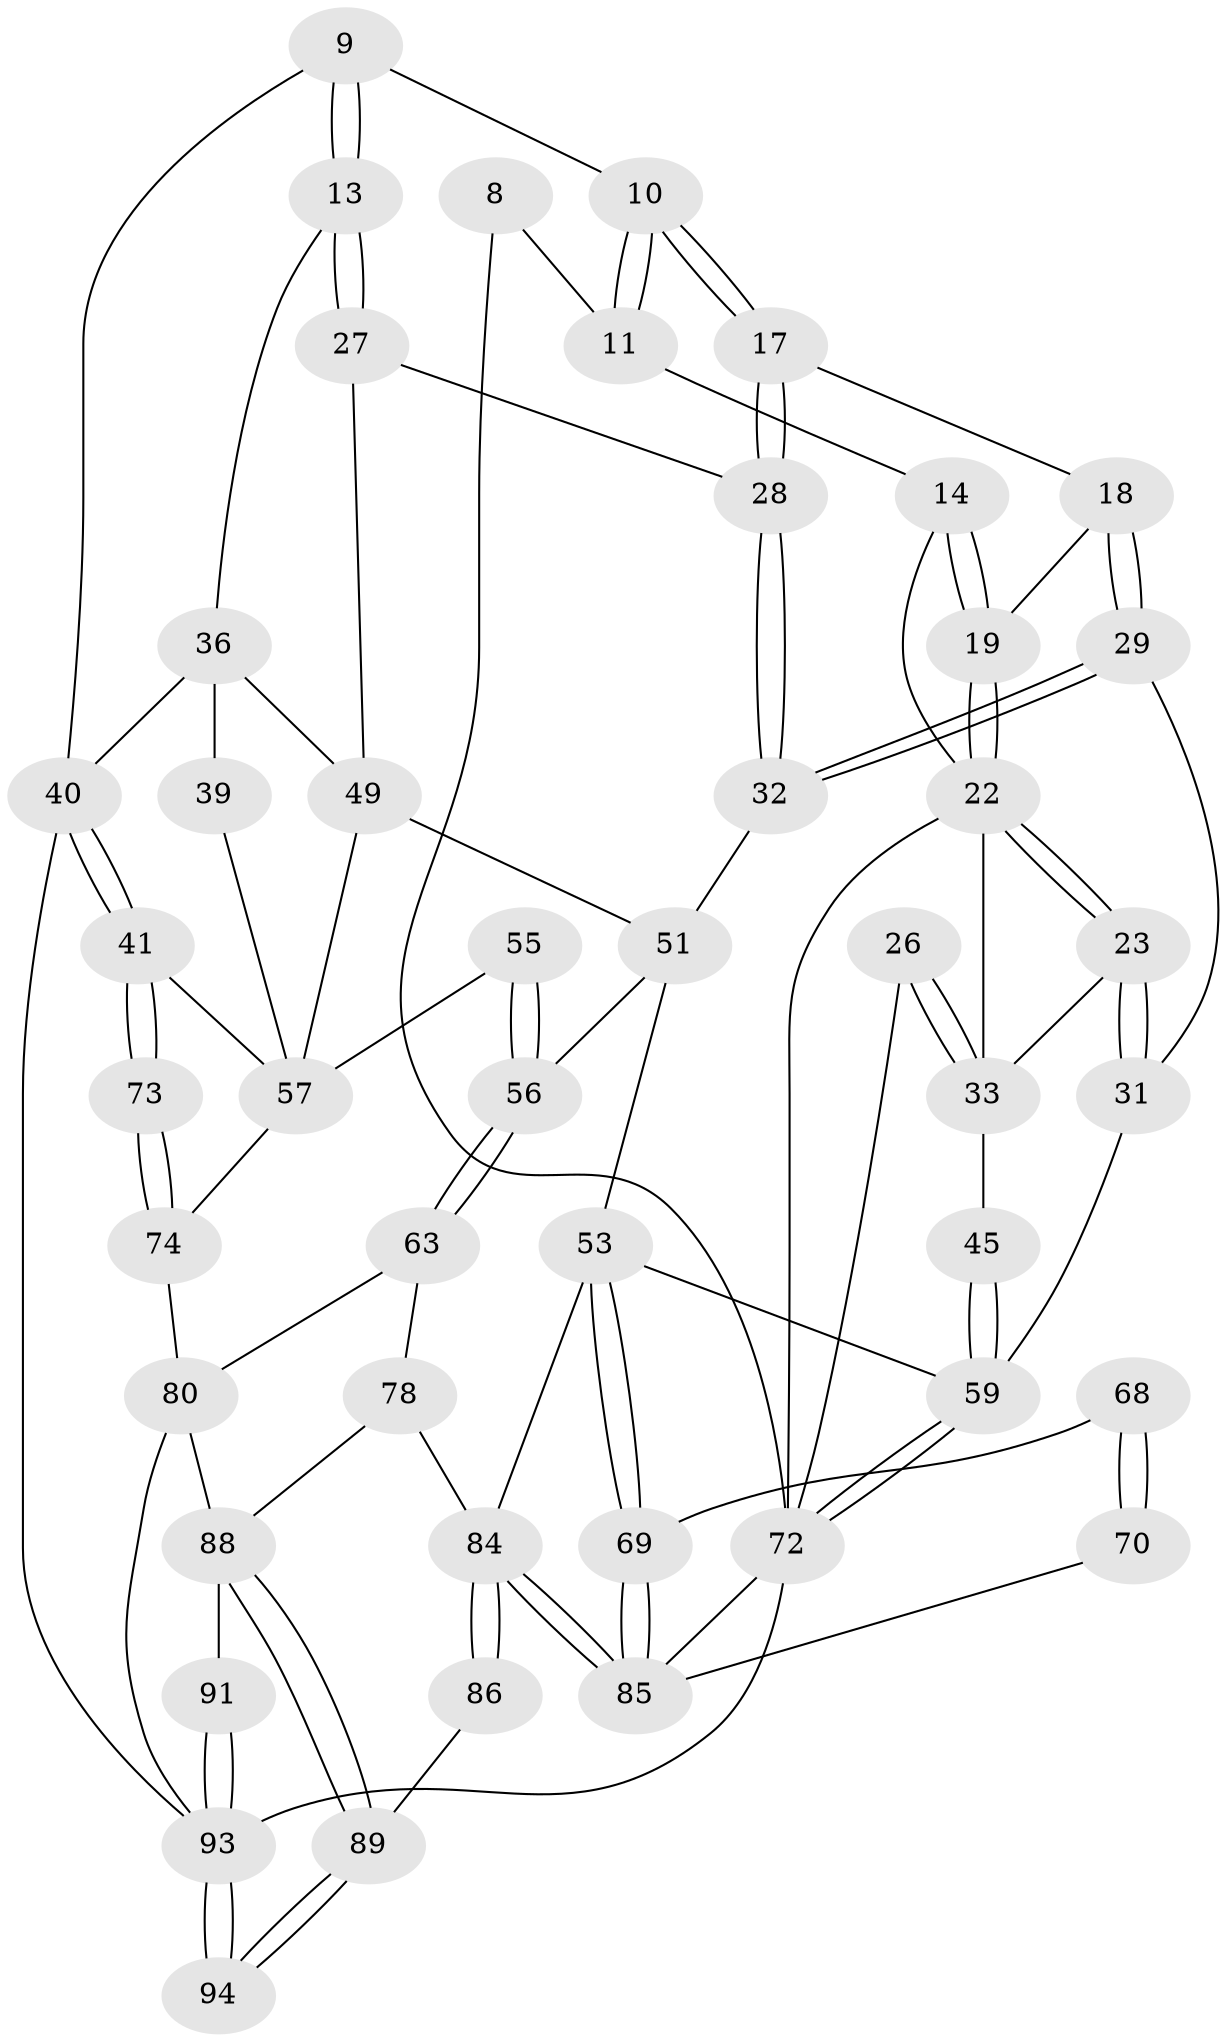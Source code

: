 // original degree distribution, {3: 0.031914893617021274, 4: 0.2553191489361702, 5: 0.4574468085106383, 6: 0.2553191489361702}
// Generated by graph-tools (version 1.1) at 2025/02/03/09/25 05:02:01]
// undirected, 47 vertices, 104 edges
graph export_dot {
graph [start="1"]
  node [color=gray90,style=filled];
  8 [pos="+0.2514748131853829+0"];
  9 [pos="+0.5936016790007606+0.008038739765168067",super="+1+2"];
  10 [pos="+0.3743246783064143+0.08605555404269455"];
  11 [pos="+0.27260592850675985+0"];
  13 [pos="+0.5830419006216216+0.16536275535453931",super="+12"];
  14 [pos="+0.2144837689870159+0.017908128214641786"];
  17 [pos="+0.3805540962171644+0.12384907443583984"];
  18 [pos="+0.2812898486583536+0.18684099758594588"];
  19 [pos="+0.2337865709057899+0.1859850915898058"];
  22 [pos="+0.21713573453238938+0.1932568650124248",super="+16"];
  23 [pos="+0.16186252676799867+0.2371658086908319"];
  26 [pos="+0+0"];
  27 [pos="+0.5002754196250142+0.21862339344582782"];
  28 [pos="+0.4580640301723703+0.2171947502748367"];
  29 [pos="+0.2964684482118481+0.35438485031855443"];
  31 [pos="+0.1700832951924146+0.3249537156549015",super="+30"];
  32 [pos="+0.3684266458447241+0.35480794676806454"];
  33 [pos="+0+0.23542365588432096",super="+24+25"];
  36 [pos="+0.7194480758321583+0.3265238728365536",super="+21+35"];
  39 [pos="+0.867275203606749+0.3469350518821486"];
  40 [pos="+1+0.5156507530281438",super="+34+4+3"];
  41 [pos="+1+0.5297139188294262"];
  45 [pos="+0+0.45906311455157817"];
  49 [pos="+0.6951470331376378+0.40242384324151265",super="+37+38"];
  51 [pos="+0.46740974232309923+0.5379431904613783",super="+47"];
  53 [pos="+0.31844558370973963+0.6588035882214227",super="+52"];
  55 [pos="+0.692499429981363+0.5145416184024304"];
  56 [pos="+0.6041765913076087+0.5525891170593412"];
  57 [pos="+0.7359413873221593+0.5674247124007241",super="+42+48"];
  59 [pos="+0+0.5426254414366848",super="+58+50+44"];
  63 [pos="+0.6361800939640181+0.6915586537192401"];
  68 [pos="+0.18578785068544335+0.8219042608455193",super="+67"];
  69 [pos="+0.2842146004381151+0.718568660528609"];
  70 [pos="+0.12199155127501547+0.9087331793895947"];
  72 [pos="+0+1",super="+7"];
  73 [pos="+1+0.6580884665275252"];
  74 [pos="+1+0.8257578801873564",super="+61+60"];
  78 [pos="+0.6884370868968958+0.8251951669285237",super="+64"];
  80 [pos="+0.9146799117284395+0.8397157126514271",super="+79+75"];
  84 [pos="+0.43210686309961654+1",super="+66+65+83"];
  85 [pos="+0.4303424695404631+1",super="+71"];
  86 [pos="+0.4658011561964975+1"];
  88 [pos="+0.7055699384001086+0.8497676760052638",super="+77+76+87"];
  89 [pos="+0.5793453646209572+1"];
  91 [pos="+0.7362677629256565+0.8803316846093713",super="+90"];
  93 [pos="+0.7544183986086636+0.9360955343880467",super="+92+81"];
  94 [pos="+0.6237302281235214+1"];
  8 -- 11;
  8 -- 72;
  9 -- 10;
  9 -- 13 [weight=2];
  9 -- 13;
  9 -- 40;
  10 -- 11;
  10 -- 11;
  10 -- 17;
  10 -- 17;
  11 -- 14;
  13 -- 27;
  13 -- 27;
  13 -- 36;
  14 -- 19;
  14 -- 19;
  14 -- 22;
  17 -- 18;
  17 -- 28;
  17 -- 28;
  18 -- 19;
  18 -- 29;
  18 -- 29;
  19 -- 22;
  19 -- 22;
  22 -- 23;
  22 -- 23;
  22 -- 72;
  22 -- 33;
  23 -- 31;
  23 -- 31;
  23 -- 33;
  26 -- 33 [weight=2];
  26 -- 33;
  26 -- 72;
  27 -- 28;
  27 -- 49;
  28 -- 32;
  28 -- 32;
  29 -- 32;
  29 -- 32;
  29 -- 31;
  31 -- 59 [weight=2];
  32 -- 51;
  33 -- 45;
  36 -- 39 [weight=2];
  36 -- 49;
  36 -- 40 [weight=2];
  39 -- 57;
  40 -- 41;
  40 -- 41;
  40 -- 93 [weight=2];
  41 -- 73;
  41 -- 73;
  41 -- 57;
  45 -- 59 [weight=2];
  45 -- 59;
  49 -- 57;
  49 -- 51 [weight=2];
  51 -- 56;
  51 -- 53;
  53 -- 69;
  53 -- 69;
  53 -- 59;
  53 -- 84;
  55 -- 56;
  55 -- 56;
  55 -- 57 [weight=2];
  56 -- 63;
  56 -- 63;
  57 -- 74;
  59 -- 72;
  59 -- 72;
  63 -- 78;
  63 -- 80;
  68 -- 69;
  68 -- 70 [weight=2];
  68 -- 70;
  69 -- 85;
  69 -- 85;
  70 -- 85;
  72 -- 85;
  72 -- 93 [weight=2];
  73 -- 74 [weight=2];
  73 -- 74;
  74 -- 80 [weight=2];
  78 -- 84 [weight=2];
  78 -- 88;
  80 -- 88 [weight=2];
  80 -- 93;
  84 -- 85;
  84 -- 85;
  84 -- 86 [weight=2];
  84 -- 86;
  86 -- 89;
  88 -- 89;
  88 -- 89;
  88 -- 91 [weight=2];
  89 -- 94;
  89 -- 94;
  91 -- 93 [weight=2];
  91 -- 93;
  93 -- 94 [weight=2];
  93 -- 94;
}
